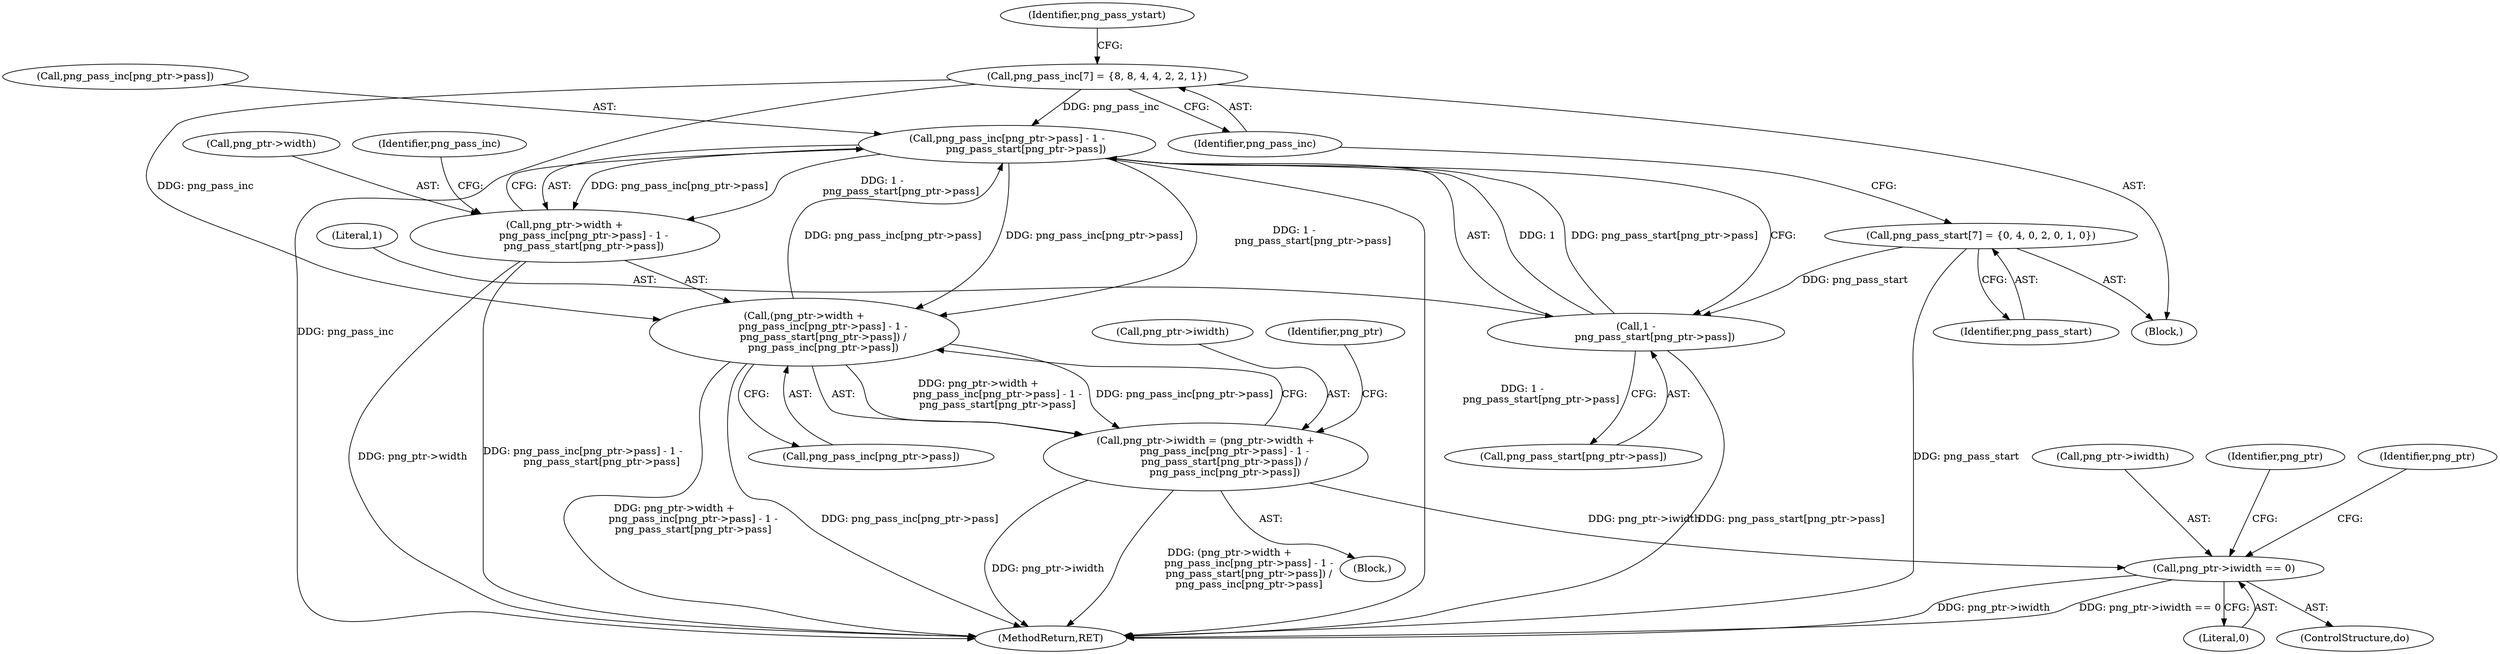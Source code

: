digraph "0_Chrome_7f3d85b096f66870a15b37c2f40b219b2e292693_18@array" {
"1000180" [label="(Call,png_pass_inc[png_ptr->pass] - 1 -\n            png_pass_start[png_ptr->pass])"];
"1000113" [label="(Call,png_pass_inc[7] = {8, 8, 4, 4, 2, 2, 1})"];
"1000175" [label="(Call,(png_ptr->width +\n            png_pass_inc[png_ptr->pass] - 1 -\n            png_pass_start[png_ptr->pass]) /\n            png_pass_inc[png_ptr->pass])"];
"1000180" [label="(Call,png_pass_inc[png_ptr->pass] - 1 -\n            png_pass_start[png_ptr->pass])"];
"1000186" [label="(Call,1 -\n            png_pass_start[png_ptr->pass])"];
"1000110" [label="(Call,png_pass_start[7] = {0, 4, 0, 2, 0, 1, 0})"];
"1000171" [label="(Call,png_ptr->iwidth = (png_ptr->width +\n            png_pass_inc[png_ptr->pass] - 1 -\n            png_pass_start[png_ptr->pass]) /\n            png_pass_inc[png_ptr->pass])"];
"1000241" [label="(Call,png_ptr->iwidth == 0)"];
"1000176" [label="(Call,png_ptr->width +\n            png_pass_inc[png_ptr->pass] - 1 -\n            png_pass_start[png_ptr->pass])"];
"1000187" [label="(Literal,1)"];
"1000249" [label="(Identifier,png_ptr)"];
"1000113" [label="(Call,png_pass_inc[7] = {8, 8, 4, 4, 2, 2, 1})"];
"1000242" [label="(Call,png_ptr->iwidth)"];
"1000172" [label="(Call,png_ptr->iwidth)"];
"1000241" [label="(Call,png_ptr->iwidth == 0)"];
"1000504" [label="(MethodReturn,RET)"];
"1000193" [label="(Call,png_pass_inc[png_ptr->pass])"];
"1000186" [label="(Call,1 -\n            png_pass_start[png_ptr->pass])"];
"1000175" [label="(Call,(png_ptr->width +\n            png_pass_inc[png_ptr->pass] - 1 -\n            png_pass_start[png_ptr->pass]) /\n            png_pass_inc[png_ptr->pass])"];
"1000245" [label="(Literal,0)"];
"1000176" [label="(Call,png_ptr->width +\n            png_pass_inc[png_ptr->pass] - 1 -\n            png_pass_start[png_ptr->pass])"];
"1000162" [label="(Identifier,png_ptr)"];
"1000177" [label="(Call,png_ptr->width)"];
"1000114" [label="(Identifier,png_pass_inc)"];
"1000181" [label="(Call,png_pass_inc[png_ptr->pass])"];
"1000180" [label="(Call,png_pass_inc[png_ptr->pass] - 1 -\n            png_pass_start[png_ptr->pass])"];
"1000194" [label="(Identifier,png_pass_inc)"];
"1000159" [label="(Block,)"];
"1000111" [label="(Identifier,png_pass_start)"];
"1000117" [label="(Identifier,png_pass_ystart)"];
"1000108" [label="(Block,)"];
"1000188" [label="(Call,png_pass_start[png_ptr->pass])"];
"1000158" [label="(ControlStructure,do)"];
"1000171" [label="(Call,png_ptr->iwidth = (png_ptr->width +\n            png_pass_inc[png_ptr->pass] - 1 -\n            png_pass_start[png_ptr->pass]) /\n            png_pass_inc[png_ptr->pass])"];
"1000110" [label="(Call,png_pass_start[7] = {0, 4, 0, 2, 0, 1, 0})"];
"1000202" [label="(Identifier,png_ptr)"];
"1000180" -> "1000176"  [label="AST: "];
"1000180" -> "1000186"  [label="CFG: "];
"1000181" -> "1000180"  [label="AST: "];
"1000186" -> "1000180"  [label="AST: "];
"1000176" -> "1000180"  [label="CFG: "];
"1000180" -> "1000504"  [label="DDG: 1 -\n            png_pass_start[png_ptr->pass]"];
"1000180" -> "1000175"  [label="DDG: png_pass_inc[png_ptr->pass]"];
"1000180" -> "1000175"  [label="DDG: 1 -\n            png_pass_start[png_ptr->pass]"];
"1000180" -> "1000176"  [label="DDG: png_pass_inc[png_ptr->pass]"];
"1000180" -> "1000176"  [label="DDG: 1 -\n            png_pass_start[png_ptr->pass]"];
"1000113" -> "1000180"  [label="DDG: png_pass_inc"];
"1000175" -> "1000180"  [label="DDG: png_pass_inc[png_ptr->pass]"];
"1000186" -> "1000180"  [label="DDG: 1"];
"1000186" -> "1000180"  [label="DDG: png_pass_start[png_ptr->pass]"];
"1000113" -> "1000108"  [label="AST: "];
"1000113" -> "1000114"  [label="CFG: "];
"1000114" -> "1000113"  [label="AST: "];
"1000117" -> "1000113"  [label="CFG: "];
"1000113" -> "1000504"  [label="DDG: png_pass_inc"];
"1000113" -> "1000175"  [label="DDG: png_pass_inc"];
"1000175" -> "1000171"  [label="AST: "];
"1000175" -> "1000193"  [label="CFG: "];
"1000176" -> "1000175"  [label="AST: "];
"1000193" -> "1000175"  [label="AST: "];
"1000171" -> "1000175"  [label="CFG: "];
"1000175" -> "1000504"  [label="DDG: png_ptr->width +\n            png_pass_inc[png_ptr->pass] - 1 -\n            png_pass_start[png_ptr->pass]"];
"1000175" -> "1000504"  [label="DDG: png_pass_inc[png_ptr->pass]"];
"1000175" -> "1000171"  [label="DDG: png_ptr->width +\n            png_pass_inc[png_ptr->pass] - 1 -\n            png_pass_start[png_ptr->pass]"];
"1000175" -> "1000171"  [label="DDG: png_pass_inc[png_ptr->pass]"];
"1000186" -> "1000188"  [label="CFG: "];
"1000187" -> "1000186"  [label="AST: "];
"1000188" -> "1000186"  [label="AST: "];
"1000186" -> "1000504"  [label="DDG: png_pass_start[png_ptr->pass]"];
"1000110" -> "1000186"  [label="DDG: png_pass_start"];
"1000110" -> "1000108"  [label="AST: "];
"1000110" -> "1000111"  [label="CFG: "];
"1000111" -> "1000110"  [label="AST: "];
"1000114" -> "1000110"  [label="CFG: "];
"1000110" -> "1000504"  [label="DDG: png_pass_start"];
"1000171" -> "1000159"  [label="AST: "];
"1000172" -> "1000171"  [label="AST: "];
"1000202" -> "1000171"  [label="CFG: "];
"1000171" -> "1000504"  [label="DDG: png_ptr->iwidth"];
"1000171" -> "1000504"  [label="DDG: (png_ptr->width +\n            png_pass_inc[png_ptr->pass] - 1 -\n            png_pass_start[png_ptr->pass]) /\n            png_pass_inc[png_ptr->pass]"];
"1000171" -> "1000241"  [label="DDG: png_ptr->iwidth"];
"1000241" -> "1000158"  [label="AST: "];
"1000241" -> "1000245"  [label="CFG: "];
"1000242" -> "1000241"  [label="AST: "];
"1000245" -> "1000241"  [label="AST: "];
"1000162" -> "1000241"  [label="CFG: "];
"1000249" -> "1000241"  [label="CFG: "];
"1000241" -> "1000504"  [label="DDG: png_ptr->iwidth"];
"1000241" -> "1000504"  [label="DDG: png_ptr->iwidth == 0"];
"1000177" -> "1000176"  [label="AST: "];
"1000194" -> "1000176"  [label="CFG: "];
"1000176" -> "1000504"  [label="DDG: png_pass_inc[png_ptr->pass] - 1 -\n            png_pass_start[png_ptr->pass]"];
"1000176" -> "1000504"  [label="DDG: png_ptr->width"];
}
